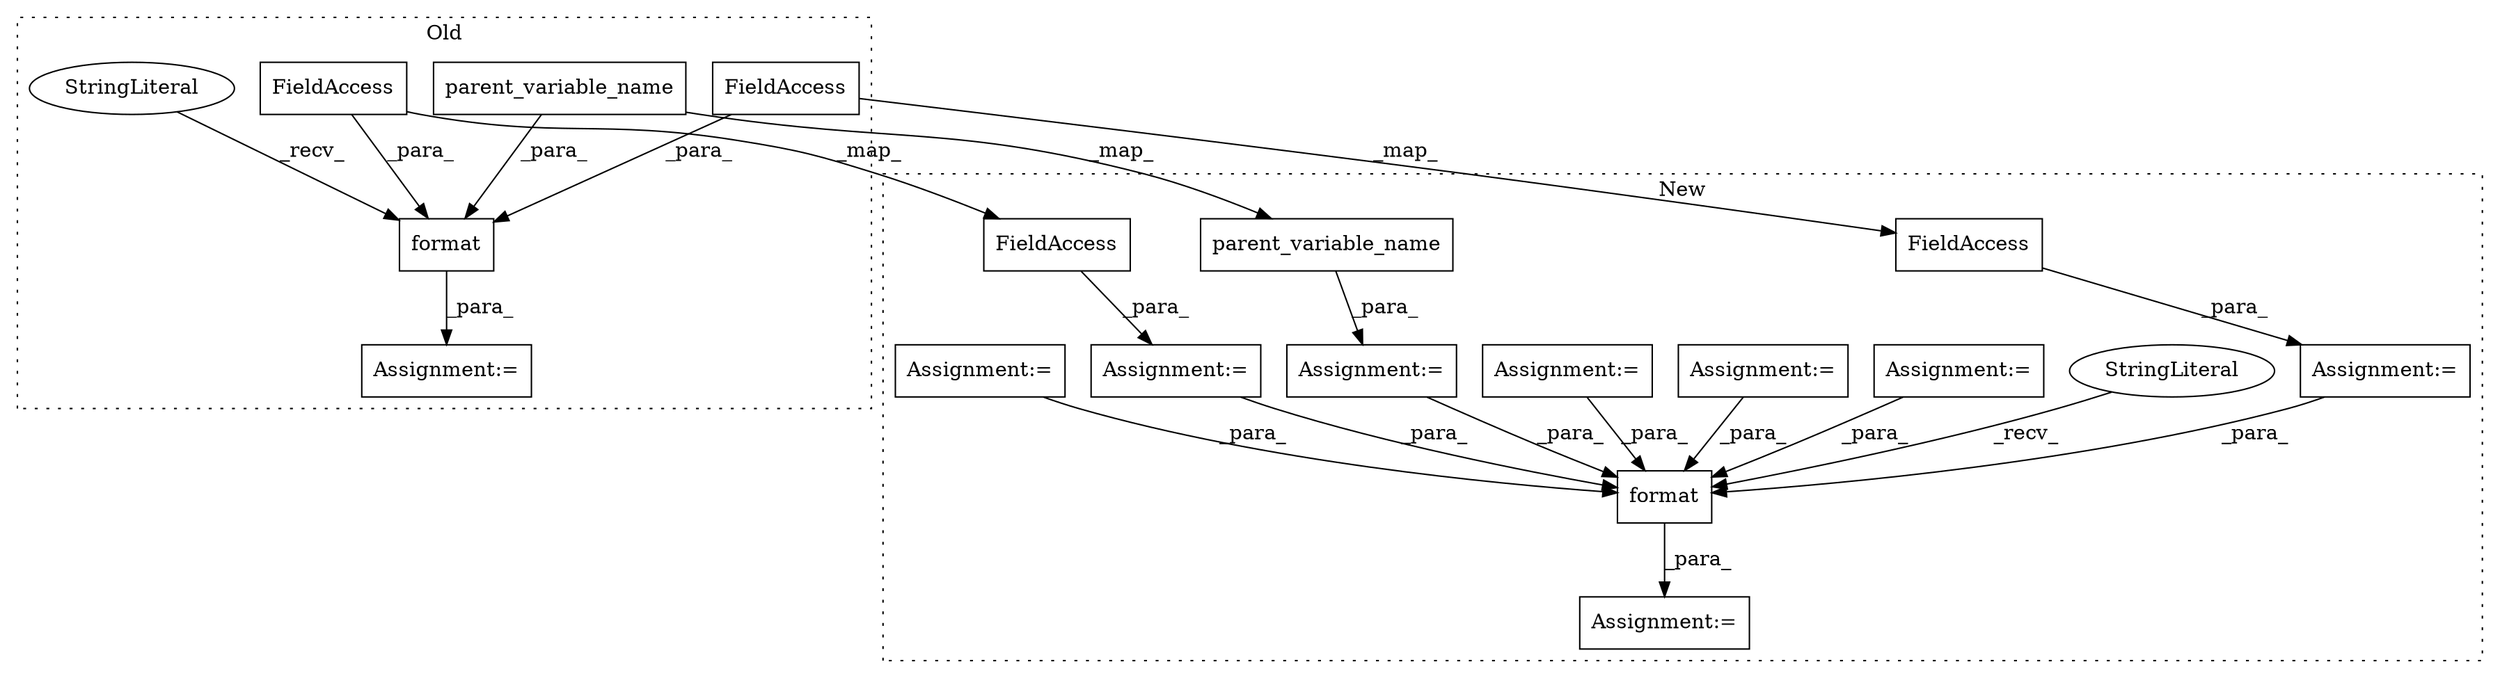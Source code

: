 digraph G {
subgraph cluster0 {
1 [label="parent_variable_name" a="32" s="32563,32591" l="21,1" shape="box"];
4 [label="format" a="32" s="32529,32732" l="7,1" shape="box"];
7 [label="StringLiteral" a="45" s="32436" l="92" shape="ellipse"];
14 [label="FieldAccess" a="22" s="32536" l="21" shape="box"];
16 [label="Assignment:=" a="7" s="32435" l="1" shape="box"];
18 [label="FieldAccess" a="22" s="32720" l="12" shape="box"];
label = "Old";
style="dotted";
}
subgraph cluster1 {
2 [label="parent_variable_name" a="32" s="32601,32629" l="21,1" shape="box"];
3 [label="Assignment:=" a="7" s="32595" l="1" shape="box"];
5 [label="format" a="32" s="32902,32960" l="7,1" shape="box"];
6 [label="StringLiteral" a="45" s="32809" l="92" shape="ellipse"];
8 [label="Assignment:=" a="7" s="32773" l="1" shape="box"];
9 [label="Assignment:=" a="7" s="32643" l="1" shape="box"];
10 [label="Assignment:=" a="7" s="32557" l="1" shape="box"];
11 [label="Assignment:=" a="7" s="32667" l="1" shape="box"];
12 [label="Assignment:=" a="7" s="32738" l="1" shape="box"];
13 [label="FieldAccess" a="22" s="32558" l="21" shape="box"];
15 [label="Assignment:=" a="7" s="32808" l="1" shape="box"];
17 [label="FieldAccess" a="22" s="32644" l="12" shape="box"];
19 [label="Assignment:=" a="7" s="32703" l="1" shape="box"];
label = "New";
style="dotted";
}
1 -> 2 [label="_map_"];
1 -> 4 [label="_para_"];
2 -> 3 [label="_para_"];
3 -> 5 [label="_para_"];
4 -> 16 [label="_para_"];
5 -> 15 [label="_para_"];
6 -> 5 [label="_recv_"];
7 -> 4 [label="_recv_"];
8 -> 5 [label="_para_"];
9 -> 5 [label="_para_"];
10 -> 5 [label="_para_"];
11 -> 5 [label="_para_"];
12 -> 5 [label="_para_"];
13 -> 10 [label="_para_"];
14 -> 4 [label="_para_"];
14 -> 13 [label="_map_"];
17 -> 9 [label="_para_"];
18 -> 17 [label="_map_"];
18 -> 4 [label="_para_"];
19 -> 5 [label="_para_"];
}